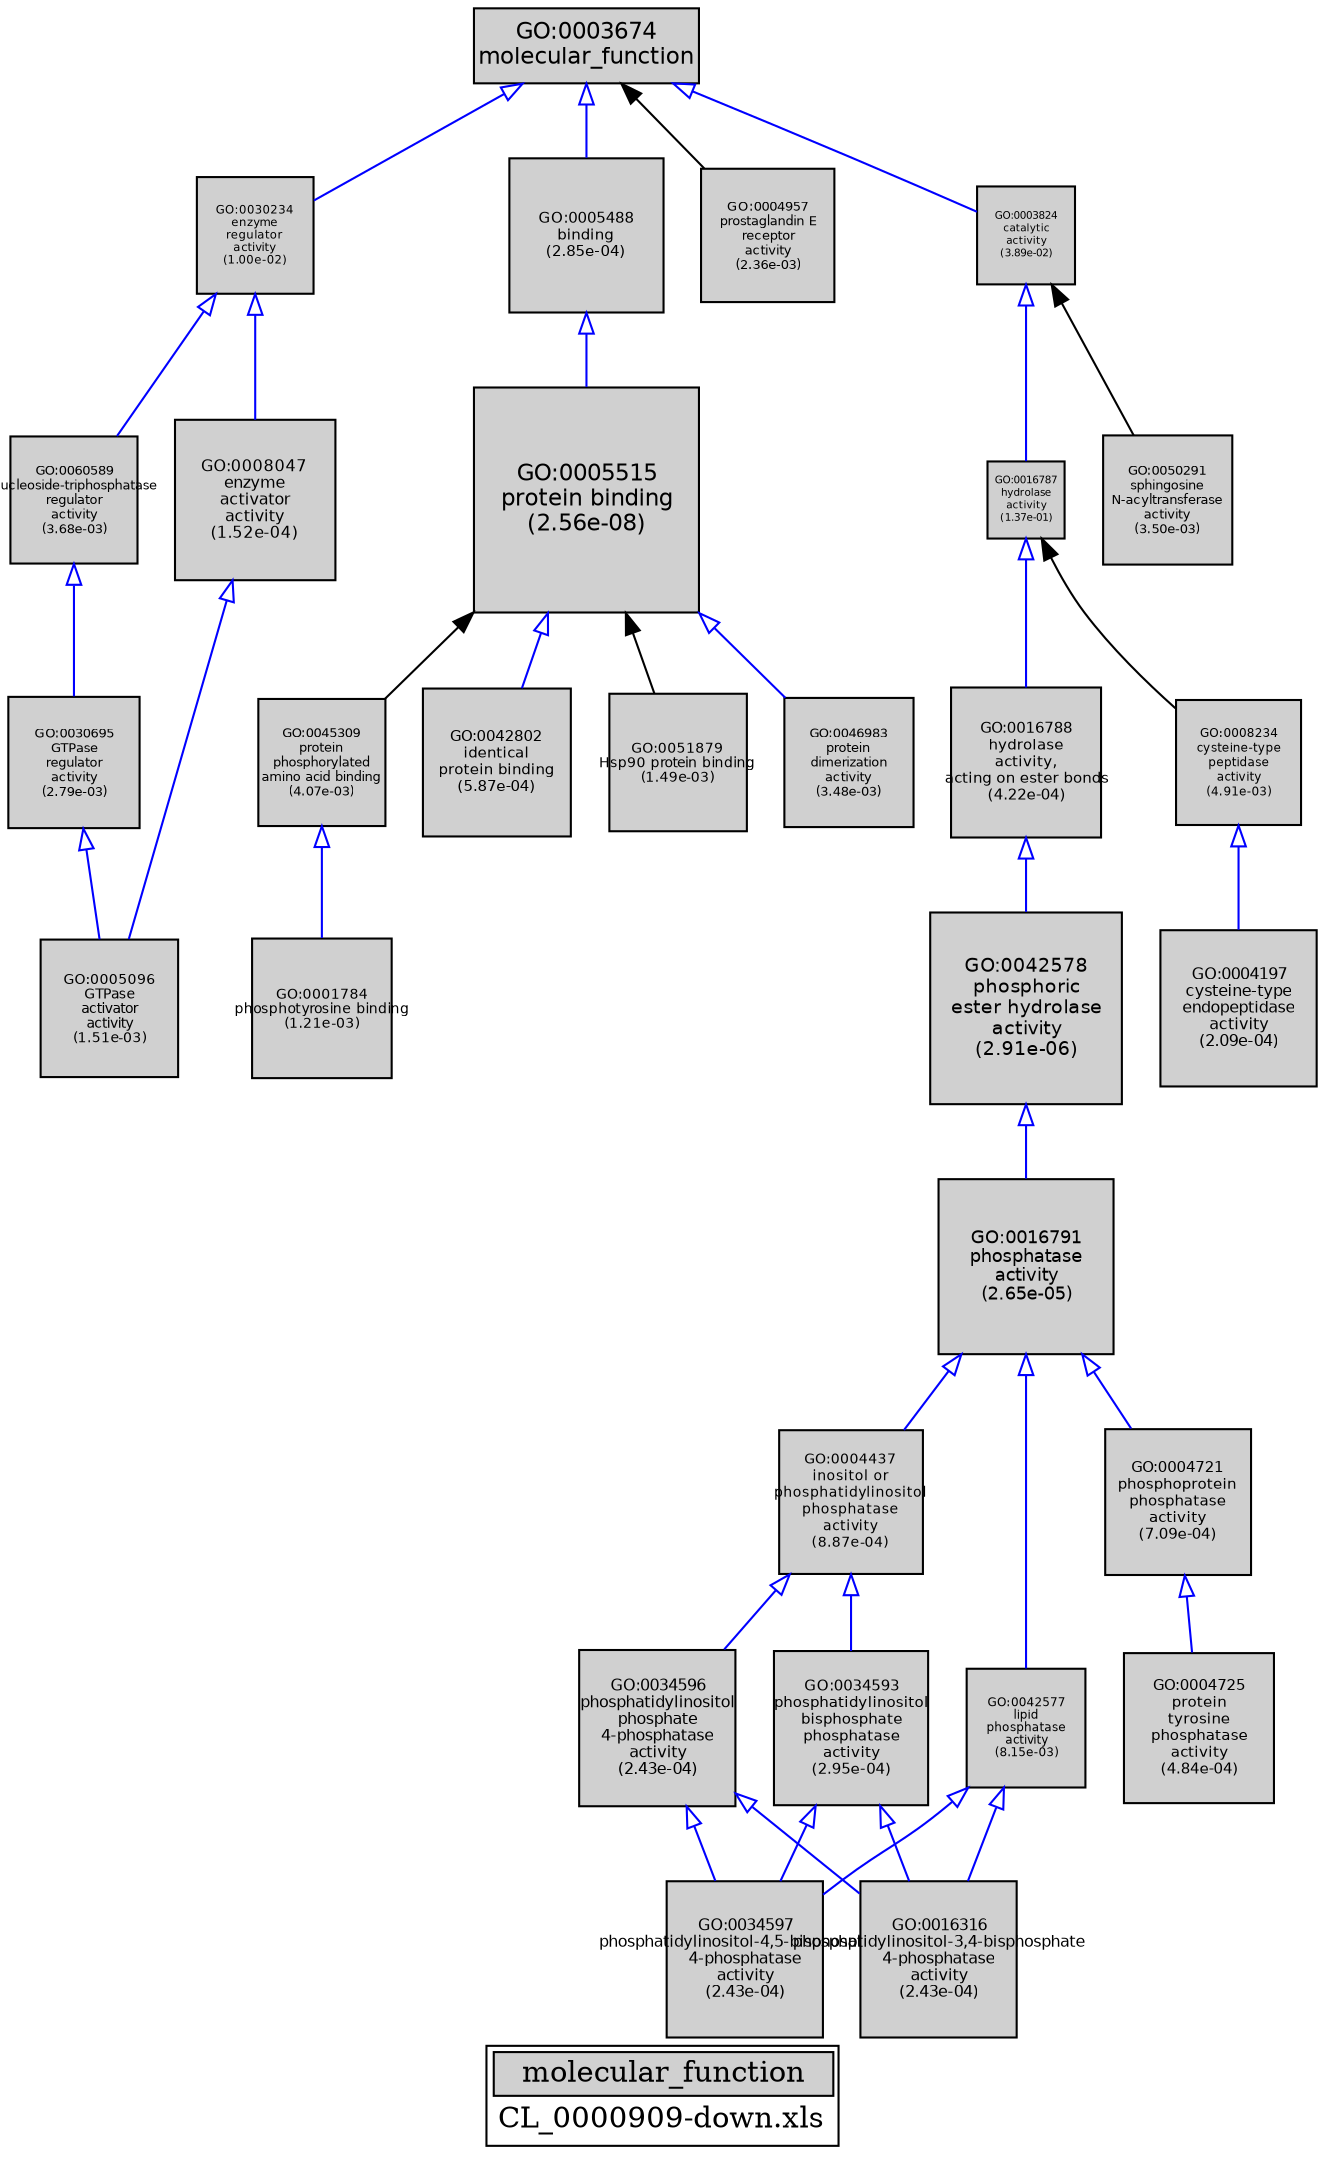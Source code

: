 digraph "molecular_function" {
graph [ bgcolor = "#FFFFFF", label = <<TABLE COLOR="black" BGCOLOR="white"><TR><TD COLSPAN="2" BGCOLOR="#D0D0D0"><FONT COLOR="black">molecular_function</FONT></TD></TR><TR><TD BORDER="0">CL_0000909-down.xls</TD></TR></TABLE>> ];
node [ fontname = "Helvetica" ];

subgraph "nodes" {

node [ style = "filled", fixedsize = "true", width = 1, shape = "box", fontsize = 9, fillcolor = "#D0D0D0", fontcolor = "black", color = "black" ];

"GO:0060589" [ URL = "#GO:0060589", label = <<TABLE BORDER="0"><TR><TD>GO:0060589<BR/>nucleoside-triphosphatase<BR/>regulator<BR/>activity<BR/>(3.68e-03)</TD></TR></TABLE>>, width = 0.853301858188, shape = "box", fontsize = 6.14377337896, height = 0.853301858188 ];
"GO:0016791" [ URL = "#GO:0016791", label = <<TABLE BORDER="0"><TR><TD>GO:0016791<BR/>phosphatase<BR/>activity<BR/>(2.65e-05)</TD></TR></TABLE>>, width = 1.1663208554, shape = "box", fontsize = 8.39751015891, height = 1.1663208554 ];
"GO:0045309" [ URL = "#GO:0045309", label = <<TABLE BORDER="0"><TR><TD>GO:0045309<BR/>protein<BR/>phosphorylated<BR/>amino acid binding<BR/>(4.07e-03)</TD></TR></TABLE>>, width = 0.845743155883, shape = "box", fontsize = 6.08935072236, height = 0.845743155883 ];
"GO:0042577" [ URL = "#GO:0042577", label = <<TABLE BORDER="0"><TR><TD>GO:0042577<BR/>lipid<BR/>phosphatase<BR/>activity<BR/>(8.15e-03)</TD></TR></TABLE>>, width = 0.791465293795, shape = "box", fontsize = 5.69855011532, height = 0.791465293795 ];
"GO:0050291" [ URL = "#GO:0050291", label = <<TABLE BORDER="0"><TR><TD>GO:0050291<BR/>sphingosine<BR/>N-acyltransferase<BR/>activity<BR/>(3.50e-03)</TD></TR></TABLE>>, width = 0.85711188962, shape = "box", fontsize = 6.17120560526, height = 0.85711188962 ];
"GO:0042802" [ URL = "#GO:0042802", label = <<TABLE BORDER="0"><TR><TD>GO:0042802<BR/>identical<BR/>protein binding<BR/>(5.87e-04)</TD></TR></TABLE>>, width = 0.981591540851, shape = "box", fontsize = 7.06745909413, height = 0.981591540851 ];
"GO:0042578" [ URL = "#GO:0042578", label = <<TABLE BORDER="0"><TR><TD>GO:0042578<BR/>phosphoric<BR/>ester hydrolase<BR/>activity<BR/>(2.91e-06)</TD></TR></TABLE>>, width = 1.28193945265, shape = "box", fontsize = 9.2299640591, height = 1.28193945265 ];
"GO:0016788" [ URL = "#GO:0016788", label = <<TABLE BORDER="0"><TR><TD>GO:0016788<BR/>hydrolase<BR/>activity,<BR/>acting on ester bonds<BR/>(4.22e-04)</TD></TR></TABLE>>, width = 1.00295444565, shape = "box", fontsize = 7.22127200868, height = 1.00295444565 ];
"GO:0004197" [ URL = "#GO:0004197", label = <<TABLE BORDER="0"><TR><TD>GO:0004197<BR/>cysteine-type<BR/>endopeptidase<BR/>activity<BR/>(2.09e-04)</TD></TR></TABLE>>, width = 1.04683644306, shape = "box", fontsize = 7.53722239003, height = 1.04683644306 ];
"GO:0051879" [ URL = "#GO:0051879", label = <<TABLE BORDER="0"><TR><TD>GO:0051879<BR/>Hsp90 protein binding<BR/>(1.49e-03)</TD></TR></TABLE>>, width = 0.918632581694, shape = "box", fontsize = 6.61415458819, height = 0.918632581694 ];
"GO:0003674" [ URL = "#GO:0003674", label = <<TABLE BORDER="0"><TR><TD>GO:0003674<BR/>molecular_function</TD></TR></TABLE>>, width = 1.5, shape = "box", fontsize = 10.8 ];
"GO:0005488" [ URL = "#GO:0005488", label = <<TABLE BORDER="0"><TR><TD>GO:0005488<BR/>binding<BR/>(2.85e-04)</TD></TR></TABLE>>, width = 1.02764979062, shape = "box", fontsize = 7.39907849246, height = 1.02764979062 ];
"GO:0005515" [ URL = "#GO:0005515", label = <<TABLE BORDER="0"><TR><TD>GO:0005515<BR/>protein binding<BR/>(2.56e-08)</TD></TR></TABLE>>, width = 1.5, shape = "box", fontsize = 10.8, height = 1.5 ];
"GO:0016787" [ URL = "#GO:0016787", label = <<TABLE BORDER="0"><TR><TD>GO:0016787<BR/>hydrolase<BR/>activity<BR/>(1.37e-01)</TD></TR></TABLE>>, width = 0.514302914383, shape = "box", fontsize = 5.0, height = 0.514302914383 ];
"GO:0034593" [ URL = "#GO:0034593", label = <<TABLE BORDER="0"><TR><TD>GO:0034593<BR/>phosphatidylinositol<BR/>bisphosphate<BR/>phosphatase<BR/>activity<BR/>(2.95e-04)</TD></TR></TABLE>>, width = 1.02542567044, shape = "box", fontsize = 7.3830648272, height = 1.02542567044 ];
"GO:0008047" [ URL = "#GO:0008047", label = <<TABLE BORDER="0"><TR><TD>GO:0008047<BR/>enzyme<BR/>activator<BR/>activity<BR/>(1.52e-04)</TD></TR></TABLE>>, width = 1.0659548506, shape = "box", fontsize = 7.6748749243, height = 1.0659548506 ];
"GO:0004437" [ URL = "#GO:0004437", label = <<TABLE BORDER="0"><TR><TD>GO:0004437<BR/>inositol or<BR/>phosphatidylinositol<BR/>phosphatase<BR/>activity<BR/>(8.87e-04)</TD></TR></TABLE>>, width = 0.95426763946, shape = "box", fontsize = 6.87072700411, height = 0.95426763946 ];
"GO:0030695" [ URL = "#GO:0030695", label = <<TABLE BORDER="0"><TR><TD>GO:0030695<BR/>GTPase<BR/>regulator<BR/>activity<BR/>(2.79e-03)</TD></TR></TABLE>>, width = 0.873807989675, shape = "box", fontsize = 6.29141752566, height = 0.873807989675 ];
"GO:0004957" [ URL = "#GO:0004957", label = <<TABLE BORDER="0"><TR><TD>GO:0004957<BR/>prostaglandin E<BR/>receptor<BR/>activity<BR/>(2.36e-03)</TD></TR></TABLE>>, width = 0.886157484248, shape = "box", fontsize = 6.38033388658, height = 0.886157484248 ];
"GO:0004721" [ URL = "#GO:0004721", label = <<TABLE BORDER="0"><TR><TD>GO:0004721<BR/>phosphoprotein<BR/>phosphatase<BR/>activity<BR/>(7.09e-04)</TD></TR></TABLE>>, width = 0.96913072414, shape = "box", fontsize = 6.97774121381, height = 0.96913072414 ];
"GO:0004725" [ URL = "#GO:0004725", label = <<TABLE BORDER="0"><TR><TD>GO:0004725<BR/>protein<BR/>tyrosine<BR/>phosphatase<BR/>activity<BR/>(4.84e-04)</TD></TR></TABLE>>, width = 0.994154135929, shape = "box", fontsize = 7.15790977869, height = 0.994154135929 ];
"GO:0003824" [ URL = "#GO:0003824", label = <<TABLE BORDER="0"><TR><TD>GO:0003824<BR/>catalytic<BR/>activity<BR/>(3.89e-02)</TD></TR></TABLE>>, width = 0.652622976372, shape = "box", fontsize = 5.0, height = 0.652622976372 ];
"GO:0046983" [ URL = "#GO:0046983", label = <<TABLE BORDER="0"><TR><TD>GO:0046983<BR/>protein<BR/>dimerization<BR/>activity<BR/>(3.48e-03)</TD></TR></TABLE>>, width = 0.85766619617, shape = "box", fontsize = 6.17519661243, height = 0.85766619617 ];
"GO:0034597" [ URL = "#GO:0034597", label = <<TABLE BORDER="0"><TR><TD>GO:0034597<BR/>phosphatidylinositol-4,5-bisphosphate<BR/>4-phosphatase<BR/>activity<BR/>(2.43e-04)</TD></TR></TABLE>>, width = 1.03747892417, shape = "box", fontsize = 7.46984825403, height = 1.03747892417 ];
"GO:0008234" [ URL = "#GO:0008234", label = <<TABLE BORDER="0"><TR><TD>GO:0008234<BR/>cysteine-type<BR/>peptidase<BR/>activity<BR/>(4.91e-03)</TD></TR></TABLE>>, width = 0.831515947704, shape = "box", fontsize = 5.98691482347, height = 0.831515947704 ];
"GO:0030234" [ URL = "#GO:0030234", label = <<TABLE BORDER="0"><TR><TD>GO:0030234<BR/>enzyme<BR/>regulator<BR/>activity<BR/>(1.00e-02)</TD></TR></TABLE>>, width = 0.774538394372, shape = "box", fontsize = 5.57667643948, height = 0.774538394372 ];
"GO:0001784" [ URL = "#GO:0001784", label = <<TABLE BORDER="0"><TR><TD>GO:0001784<BR/>phosphotyrosine binding<BR/>(1.21e-03)</TD></TR></TABLE>>, width = 0.933274879932, shape = "box", fontsize = 6.71957913551, height = 0.933274879932 ];
"GO:0016316" [ URL = "#GO:0016316", label = <<TABLE BORDER="0"><TR><TD>GO:0016316<BR/>phosphatidylinositol-3,4-bisphosphate<BR/>4-phosphatase<BR/>activity<BR/>(2.43e-04)</TD></TR></TABLE>>, width = 1.03747892417, shape = "box", fontsize = 7.46984825403, height = 1.03747892417 ];
"GO:0034596" [ URL = "#GO:0034596", label = <<TABLE BORDER="0"><TR><TD>GO:0034596<BR/>phosphatidylinositol<BR/>phosphate<BR/>4-phosphatase<BR/>activity<BR/>(2.43e-04)</TD></TR></TABLE>>, width = 1.03747892417, shape = "box", fontsize = 7.46984825403, height = 1.03747892417 ];
"GO:0005096" [ URL = "#GO:0005096", label = <<TABLE BORDER="0"><TR><TD>GO:0005096<BR/>GTPase<BR/>activator<BR/>activity<BR/>(1.51e-03)</TD></TR></TABLE>>, width = 0.917654765397, shape = "box", fontsize = 6.60711431086, height = 0.917654765397 ];
}
subgraph "edges" {


edge [ dir = "back", weight = 1 ];
subgraph "regulates" {


edge [ color = "cyan", arrowtail = "none" ];
subgraph "positive" {


edge [ color = "green", arrowtail = "vee" ];
}
subgraph "negative" {


edge [ color = "red", arrowtail = "tee" ];
}
}
subgraph "part_of" {


edge [ color = "purple", arrowtail = "diamond", weight = 2.5 ];
}
subgraph "is_a" {


edge [ color = "blue", arrowtail = "empty", weight = 5.0 ];
"GO:0016791" -> "GO:0042577";
"GO:0008047" -> "GO:0005096";
"GO:0003824" -> "GO:0016787";
"GO:0060589" -> "GO:0030695";
"GO:0016791" -> "GO:0004721";
"GO:0004437" -> "GO:0034596";
"GO:0030234" -> "GO:0060589";
"GO:0005515" -> "GO:0042802";
"GO:0045309" -> "GO:0001784";
"GO:0016791" -> "GO:0004437";
"GO:0003674" -> "GO:0003824";
"GO:0034593" -> "GO:0016316";
"GO:0042578" -> "GO:0016791";
"GO:0030234" -> "GO:0008047";
"GO:0005488" -> "GO:0005515";
"GO:0034596" -> "GO:0016316";
"GO:0016788" -> "GO:0042578";
"GO:0016787" -> "GO:0016788";
"GO:0004721" -> "GO:0004725";
"GO:0005515" -> "GO:0046983";
"GO:0004437" -> "GO:0034593";
"GO:0042577" -> "GO:0034597";
"GO:0003674" -> "GO:0030234";
"GO:0008234" -> "GO:0004197";
"GO:0042577" -> "GO:0016316";
"GO:0003674" -> "GO:0005488";
"GO:0034596" -> "GO:0034597";
"GO:0034593" -> "GO:0034597";
"GO:0030695" -> "GO:0005096";
}
"GO:0005515" -> "GO:0051879";
"GO:0016787" -> "GO:0008234";
"GO:0003674" -> "GO:0004957";
"GO:0003824" -> "GO:0050291";
"GO:0005515" -> "GO:0045309";
}
}
